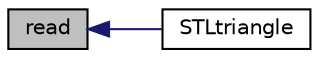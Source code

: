 digraph "read"
{
  bgcolor="transparent";
  edge [fontname="Helvetica",fontsize="10",labelfontname="Helvetica",labelfontsize="10"];
  node [fontname="Helvetica",fontsize="10",shape=record];
  rankdir="LR";
  Node1 [label="read",height=0.2,width=0.4,color="black", fillcolor="grey75", style="filled", fontcolor="black"];
  Node1 -> Node2 [dir="back",color="midnightblue",fontsize="10",style="solid",fontname="Helvetica"];
  Node2 [label="STLtriangle",height=0.2,width=0.4,color="black",URL="$a02535.html#a90426e6de3411d6c54e5b58bedc2c1ef",tooltip="Construct from istream (read binary) "];
}
